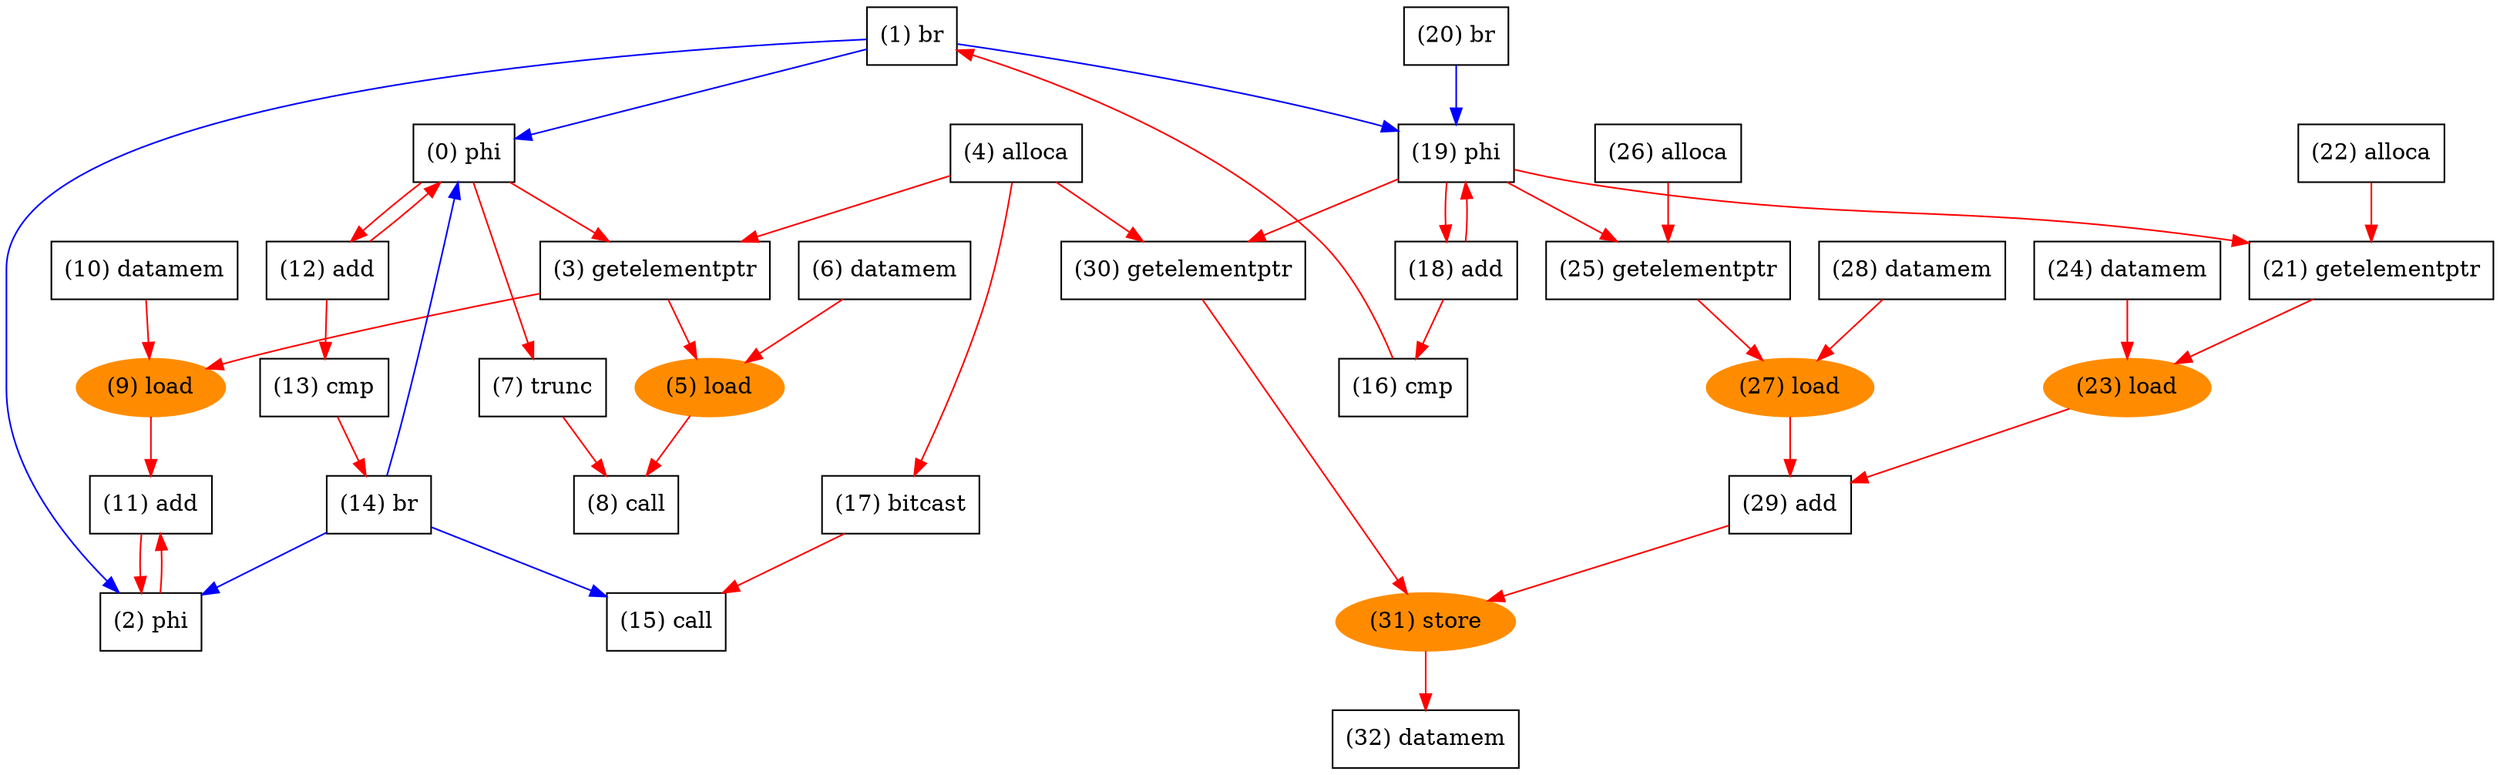 digraph "DFG for'kernel' function" {
	Node0phi[shape=record, label="(0) phi"];
	Node1br[shape=record, label="(1) br"];
	Node2phi[shape=record, label="(2) phi"];
	Node3getelementptr[shape=record, label="(3) getelementptr"];
	Node4alloca[shape=record, label="(4) alloca"];
	Node5load[shape=oval, color=darkorange, style=filled, label="(5) load"];
	Node6datamem[shape=record, label="(6) datamem"];
	Node7trunc[shape=record, label="(7) trunc"];
	Node8call[shape=record, label="(8) call"];
	Node9load[shape=oval, color=darkorange, style=filled, label="(9) load"];
	Node10datamem[shape=record, label="(10) datamem"];
	Node11add[shape=record, label="(11) add"];
	Node12add[shape=record, label="(12) add"];
	Node13cmp[shape=record, label="(13) cmp"];
	Node14br[shape=record, label="(14) br"];
	Node15call[shape=record, label="(15) call"];
	Node16cmp[shape=record, label="(16) cmp"];
	Node17bitcast[shape=record, label="(17) bitcast"];
	Node18add[shape=record, label="(18) add"];
	Node19phi[shape=record, label="(19) phi"];
	Node20br[shape=record, label="(20) br"];
	Node21getelementptr[shape=record, label="(21) getelementptr"];
	Node22alloca[shape=record, label="(22) alloca"];
	Node23load[shape=oval, color=darkorange, style=filled, label="(23) load"];
	Node24datamem[shape=record, label="(24) datamem"];
	Node25getelementptr[shape=record, label="(25) getelementptr"];
	Node26alloca[shape=record, label="(26) alloca"];
	Node27load[shape=oval, color=darkorange, style=filled, label="(27) load"];
	Node28datamem[shape=record, label="(28) datamem"];
	Node29add[shape=record, label="(29) add"];
	Node30getelementptr[shape=record, label="(30) getelementptr"];
	Node31store[shape=oval, color=darkorange, style=filled, label="(31) store"];
	Node32datamem[shape=record, label="(32) datamem"];
edge [color=blue]
	Node1br -> Node0phi
	Node1br -> Node2phi
	Node14br -> Node15call
	Node14br -> Node0phi
	Node14br -> Node2phi
	Node20br -> Node19phi
	Node1br -> Node19phi
edge [color=red]
	Node4alloca -> Node3getelementptr
	Node6datamem -> Node5load
	Node10datamem -> Node9load
	Node12add -> Node0phi
	Node16cmp -> Node1br
	Node11add -> Node2phi
	Node0phi -> Node3getelementptr
	Node3getelementptr -> Node5load
	Node0phi -> Node7trunc
	Node7trunc -> Node8call
	Node5load -> Node8call
	Node3getelementptr -> Node9load
	Node9load -> Node11add
	Node2phi -> Node11add
	Node0phi -> Node12add
	Node12add -> Node13cmp
	Node13cmp -> Node14br
	Node17bitcast -> Node15call
	Node18add -> Node16cmp
	Node4alloca -> Node17bitcast
	Node19phi -> Node18add
	Node18add -> Node19phi
	Node22alloca -> Node21getelementptr
	Node24datamem -> Node23load
	Node26alloca -> Node25getelementptr
	Node28datamem -> Node27load
	Node4alloca -> Node30getelementptr
	Node31store -> Node32datamem
	Node29add -> Node31store
	Node19phi -> Node21getelementptr
	Node21getelementptr -> Node23load
	Node19phi -> Node25getelementptr
	Node25getelementptr -> Node27load
	Node27load -> Node29add
	Node23load -> Node29add
	Node19phi -> Node30getelementptr
	Node30getelementptr -> Node31store
}
